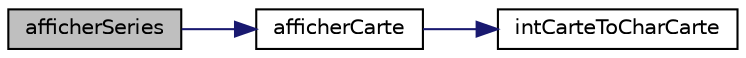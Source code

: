 digraph "afficherSeries"
{
 // INTERACTIVE_SVG=YES
 // LATEX_PDF_SIZE
  edge [fontname="Helvetica",fontsize="10",labelfontname="Helvetica",labelfontsize="10"];
  node [fontname="Helvetica",fontsize="10",shape=record];
  rankdir="LR";
  Node1 [label="afficherSeries",height=0.2,width=0.4,color="black", fillcolor="grey75", style="filled", fontcolor="black",tooltip="Permet d'afficher toute les series."];
  Node1 -> Node2 [color="midnightblue",fontsize="10",style="solid",fontname="Helvetica"];
  Node2 [label="afficherCarte",height=0.2,width=0.4,color="black", fillcolor="white", style="filled",URL="$affichage_8c.html#ac6afda7e0a3b7e4947d585fdd27bd293",tooltip="Affiche une carte de manière différente en fonction de son état."];
  Node2 -> Node3 [color="midnightblue",fontsize="10",style="solid",fontname="Helvetica"];
  Node3 [label="intCarteToCharCarte",height=0.2,width=0.4,color="black", fillcolor="white", style="filled",URL="$jeu_8c.html#a86cc48f062f5245d7a2e8ef3eb286b51",tooltip="Permet de renvoyer un char \"  1 \" ou \" 10\" selon le int envoyé"];
}
